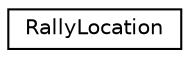 digraph "Graphical Class Hierarchy"
{
 // INTERACTIVE_SVG=YES
  edge [fontname="Helvetica",fontsize="10",labelfontname="Helvetica",labelfontsize="10"];
  node [fontname="Helvetica",fontsize="10",shape=record];
  rankdir="LR";
  Node1 [label="RallyLocation",height=0.2,width=0.4,color="black", fillcolor="white", style="filled",URL="$structRallyLocation.html"];
}
